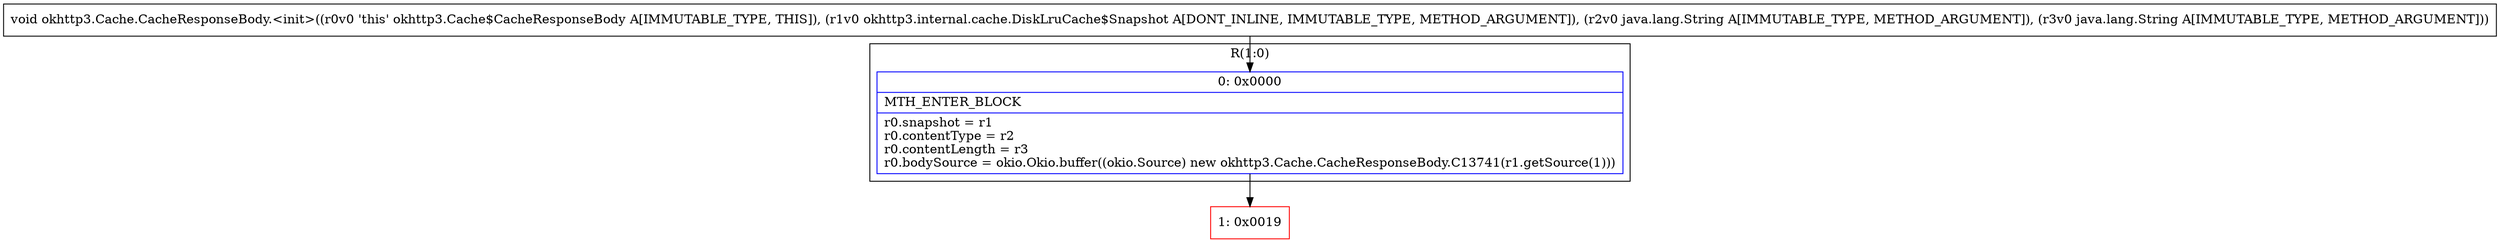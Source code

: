 digraph "CFG forokhttp3.Cache.CacheResponseBody.\<init\>(Lokhttp3\/internal\/cache\/DiskLruCache$Snapshot;Ljava\/lang\/String;Ljava\/lang\/String;)V" {
subgraph cluster_Region_1186546469 {
label = "R(1:0)";
node [shape=record,color=blue];
Node_0 [shape=record,label="{0\:\ 0x0000|MTH_ENTER_BLOCK\l|r0.snapshot = r1\lr0.contentType = r2\lr0.contentLength = r3\lr0.bodySource = okio.Okio.buffer((okio.Source) new okhttp3.Cache.CacheResponseBody.C13741(r1.getSource(1)))\l}"];
}
Node_1 [shape=record,color=red,label="{1\:\ 0x0019}"];
MethodNode[shape=record,label="{void okhttp3.Cache.CacheResponseBody.\<init\>((r0v0 'this' okhttp3.Cache$CacheResponseBody A[IMMUTABLE_TYPE, THIS]), (r1v0 okhttp3.internal.cache.DiskLruCache$Snapshot A[DONT_INLINE, IMMUTABLE_TYPE, METHOD_ARGUMENT]), (r2v0 java.lang.String A[IMMUTABLE_TYPE, METHOD_ARGUMENT]), (r3v0 java.lang.String A[IMMUTABLE_TYPE, METHOD_ARGUMENT])) }"];
MethodNode -> Node_0;
Node_0 -> Node_1;
}

